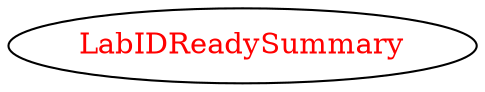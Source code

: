 digraph dependencyGraph {
 concentrate=true;
 ranksep="2.0";
 rankdir="LR"; 
 splines="ortho";
"LabIDReadySummary" [fontcolor="red"];
}